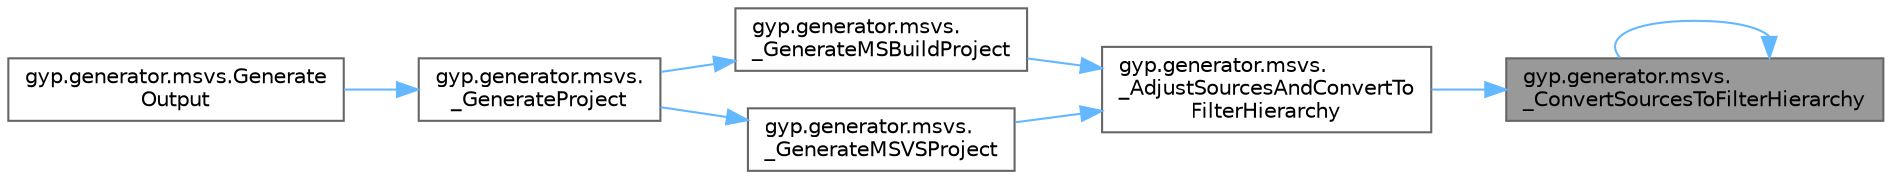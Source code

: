 digraph "gyp.generator.msvs._ConvertSourcesToFilterHierarchy"
{
 // LATEX_PDF_SIZE
  bgcolor="transparent";
  edge [fontname=Helvetica,fontsize=10,labelfontname=Helvetica,labelfontsize=10];
  node [fontname=Helvetica,fontsize=10,shape=box,height=0.2,width=0.4];
  rankdir="RL";
  Node1 [id="Node000001",label="gyp.generator.msvs.\l_ConvertSourcesToFilterHierarchy",height=0.2,width=0.4,color="gray40", fillcolor="grey60", style="filled", fontcolor="black",tooltip=" "];
  Node1 -> Node2 [id="edge8_Node000001_Node000002",dir="back",color="steelblue1",style="solid",tooltip=" "];
  Node2 [id="Node000002",label="gyp.generator.msvs.\l_AdjustSourcesAndConvertTo\lFilterHierarchy",height=0.2,width=0.4,color="grey40", fillcolor="white", style="filled",URL="$namespacegyp_1_1generator_1_1msvs.html#ab16b2be7323bc19e0f170632e8e32afb",tooltip=" "];
  Node2 -> Node3 [id="edge9_Node000002_Node000003",dir="back",color="steelblue1",style="solid",tooltip=" "];
  Node3 [id="Node000003",label="gyp.generator.msvs.\l_GenerateMSBuildProject",height=0.2,width=0.4,color="grey40", fillcolor="white", style="filled",URL="$namespacegyp_1_1generator_1_1msvs.html#aeb1077579205b1c7411346014477ad84",tooltip=" "];
  Node3 -> Node4 [id="edge10_Node000003_Node000004",dir="back",color="steelblue1",style="solid",tooltip=" "];
  Node4 [id="Node000004",label="gyp.generator.msvs.\l_GenerateProject",height=0.2,width=0.4,color="grey40", fillcolor="white", style="filled",URL="$namespacegyp_1_1generator_1_1msvs.html#ae09f81b7e8fe941859ba514b2f705e15",tooltip=" "];
  Node4 -> Node5 [id="edge11_Node000004_Node000005",dir="back",color="steelblue1",style="solid",tooltip=" "];
  Node5 [id="Node000005",label="gyp.generator.msvs.Generate\lOutput",height=0.2,width=0.4,color="grey40", fillcolor="white", style="filled",URL="$namespacegyp_1_1generator_1_1msvs.html#a21d574f84e4435e486de18fb7df08225",tooltip=" "];
  Node2 -> Node6 [id="edge12_Node000002_Node000006",dir="back",color="steelblue1",style="solid",tooltip=" "];
  Node6 [id="Node000006",label="gyp.generator.msvs.\l_GenerateMSVSProject",height=0.2,width=0.4,color="grey40", fillcolor="white", style="filled",URL="$namespacegyp_1_1generator_1_1msvs.html#a268d226163f5e4919aaec418830d5cd7",tooltip=" "];
  Node6 -> Node4 [id="edge13_Node000006_Node000004",dir="back",color="steelblue1",style="solid",tooltip=" "];
  Node1 -> Node1 [id="edge14_Node000001_Node000001",dir="back",color="steelblue1",style="solid",tooltip=" "];
}
